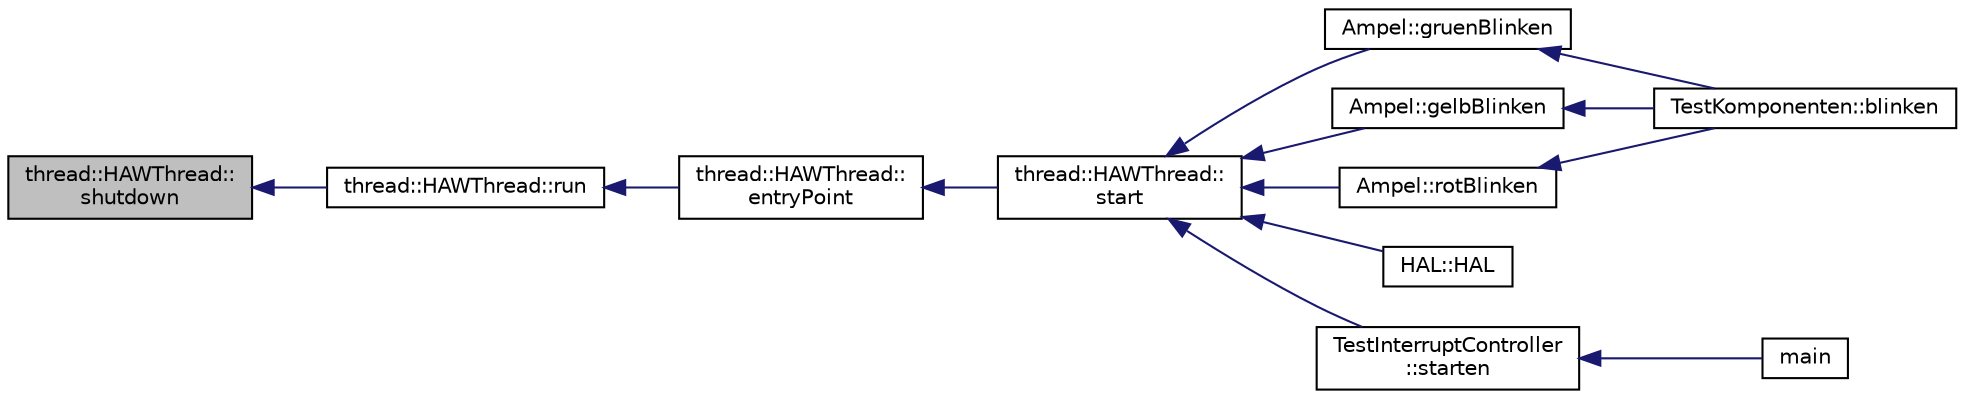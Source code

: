 digraph "thread::HAWThread::shutdown"
{
  edge [fontname="Helvetica",fontsize="10",labelfontname="Helvetica",labelfontsize="10"];
  node [fontname="Helvetica",fontsize="10",shape=record];
  rankdir="LR";
  Node1 [label="thread::HAWThread::\lshutdown",height=0.2,width=0.4,color="black", fillcolor="grey75", style="filled" fontcolor="black"];
  Node1 -> Node2 [dir="back",color="midnightblue",fontsize="10",style="solid",fontname="Helvetica"];
  Node2 [label="thread::HAWThread::run",height=0.2,width=0.4,color="black", fillcolor="white", style="filled",URL="$classthread_1_1_h_a_w_thread.html#a9a3e17be59877d350e310eb19c52679b"];
  Node2 -> Node3 [dir="back",color="midnightblue",fontsize="10",style="solid",fontname="Helvetica"];
  Node3 [label="thread::HAWThread::\lentryPoint",height=0.2,width=0.4,color="black", fillcolor="white", style="filled",URL="$classthread_1_1_h_a_w_thread.html#a044da2e1a8884a3e2764f9f1863863c7"];
  Node3 -> Node4 [dir="back",color="midnightblue",fontsize="10",style="solid",fontname="Helvetica"];
  Node4 [label="thread::HAWThread::\lstart",height=0.2,width=0.4,color="black", fillcolor="white", style="filled",URL="$classthread_1_1_h_a_w_thread.html#ae08d268c337511a1e67fbbeefcb1e89d"];
  Node4 -> Node5 [dir="back",color="midnightblue",fontsize="10",style="solid",fontname="Helvetica"];
  Node5 [label="Ampel::gruenBlinken",height=0.2,width=0.4,color="black", fillcolor="white", style="filled",URL="$class_ampel.html#a716a5dc3b2b0b54b5f6560d801cbaf9b"];
  Node5 -> Node6 [dir="back",color="midnightblue",fontsize="10",style="solid",fontname="Helvetica"];
  Node6 [label="TestKomponenten::blinken",height=0.2,width=0.4,color="black", fillcolor="white", style="filled",URL="$class_test_komponenten.html#af2700d1871b96805be1e090a1b02b6b5"];
  Node4 -> Node7 [dir="back",color="midnightblue",fontsize="10",style="solid",fontname="Helvetica"];
  Node7 [label="Ampel::gelbBlinken",height=0.2,width=0.4,color="black", fillcolor="white", style="filled",URL="$class_ampel.html#ac171d63be660ed9c0fbbdf12d9e9f5ec"];
  Node7 -> Node6 [dir="back",color="midnightblue",fontsize="10",style="solid",fontname="Helvetica"];
  Node4 -> Node8 [dir="back",color="midnightblue",fontsize="10",style="solid",fontname="Helvetica"];
  Node8 [label="Ampel::rotBlinken",height=0.2,width=0.4,color="black", fillcolor="white", style="filled",URL="$class_ampel.html#a006ff9ffaad909729b5d96dd3ff055ee"];
  Node8 -> Node6 [dir="back",color="midnightblue",fontsize="10",style="solid",fontname="Helvetica"];
  Node4 -> Node9 [dir="back",color="midnightblue",fontsize="10",style="solid",fontname="Helvetica"];
  Node9 [label="HAL::HAL",height=0.2,width=0.4,color="black", fillcolor="white", style="filled",URL="$class_h_a_l.html#a7d08a1223bbd6d12a6c3755b007e9a33"];
  Node4 -> Node10 [dir="back",color="midnightblue",fontsize="10",style="solid",fontname="Helvetica"];
  Node10 [label="TestInterruptController\l::starten",height=0.2,width=0.4,color="black", fillcolor="white", style="filled",URL="$class_test_interrupt_controller.html#a5793b06986b08a16531820fabc249860"];
  Node10 -> Node11 [dir="back",color="midnightblue",fontsize="10",style="solid",fontname="Helvetica"];
  Node11 [label="main",height=0.2,width=0.4,color="black", fillcolor="white", style="filled",URL="$_werkstueck_sortieranlage_8cc.html#a0ddf1224851353fc92bfbff6f499fa97"];
}
